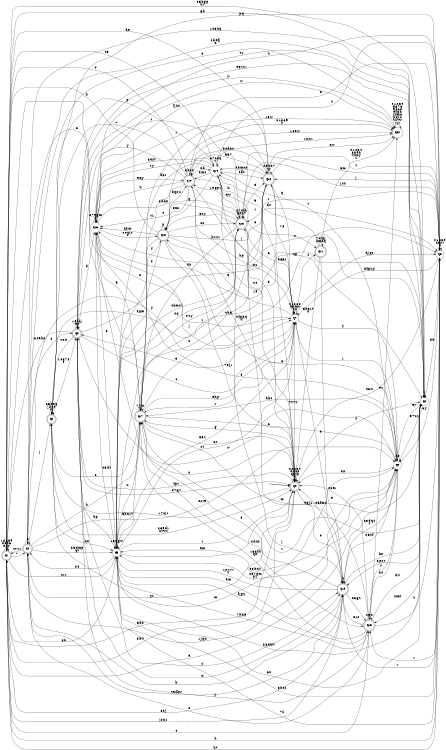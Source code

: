 digraph BlueStar {
__start0 [style = invis, shape = none, label = "", width = 0, height = 0];

rankdir=LR;
size="8,5";

s0 [style="rounded,filled", color="black", fillcolor="white" shape="doublecircle", label="q0"];
s1 [style="rounded,filled", color="black", fillcolor="white" shape="doublecircle", label="q1"];
s2 [style="rounded,filled", color="black", fillcolor="white" shape="doublecircle", label="q2"];
s3 [style="rounded,filled", color="black", fillcolor="white" shape="doublecircle", label="q3"];
s4 [style="rounded,filled", color="black", fillcolor="white" shape="doublecircle", label="q4"];
s5 [style="filled", color="black", fillcolor="white" shape="circle", label="q5"];
s6 [style="filled", color="black", fillcolor="white" shape="circle", label="q6"];
s7 [style="filled", color="black", fillcolor="white" shape="circle", label="q7"];
s8 [style="filled", color="black", fillcolor="white" shape="circle", label="q8"];
s9 [style="filled", color="black", fillcolor="white" shape="circle", label="q9"];
s10 [style="rounded,filled", color="black", fillcolor="white" shape="doublecircle", label="q10"];
s11 [style="rounded,filled", color="black", fillcolor="white" shape="doublecircle", label="q11"];
s12 [style="rounded,filled", color="black", fillcolor="white" shape="doublecircle", label="q12"];
s13 [style="rounded,filled", color="black", fillcolor="white" shape="doublecircle", label="q13"];
s14 [style="filled", color="black", fillcolor="white" shape="circle", label="q14"];
s15 [style="rounded,filled", color="black", fillcolor="white" shape="doublecircle", label="q15"];
s16 [style="filled", color="black", fillcolor="white" shape="circle", label="q16"];
s17 [style="rounded,filled", color="black", fillcolor="white" shape="doublecircle", label="q17"];
s18 [style="rounded,filled", color="black", fillcolor="white" shape="doublecircle", label="q18"];
s19 [style="rounded,filled", color="black", fillcolor="white" shape="doublecircle", label="q19"];
s20 [style="filled", color="black", fillcolor="white" shape="circle", label="q20"];
subgraph cluster_main { 
	graph [pad=".75", ranksep="0.15", nodesep="0.15"];
	 style=invis; 
	__start0 -> s0 [penwidth=2];
}
s0 -> s0 [label="3,4,6,8,9\nd,h,k,n\nq,s,t,u\nw"];
s0 -> s1 [label="5,b,x"];
s0 -> s2 [label="1,7,c,j,r"];
s0 -> s3 [label="f,p,v"];
s0 -> s4 [label="y,z"];
s0 -> s5 [label="e,m"];
s0 -> s8 [label="2"];
s0 -> s10 [label="0"];
s0 -> s17 [label="g"];
s1 -> s0 [label="3,k,w"];
s1 -> s1 [label="1,2,4,6,9\nd,e,f,m\nn,q,y"];
s1 -> s4 [label="7"];
s1 -> s5 [label="c,r,t"];
s1 -> s6 [label="h"];
s1 -> s8 [label="0,5,b,g,p\nu,v"];
s1 -> s9 [label="8"];
s1 -> s10 [label="j,s,x,z"];
s2 -> s0 [label="2,3,9,d,r\nu,v,w,z"];
s2 -> s2 [label="0,5,b,e,g\nj,k,p,s\nt,y"];
s2 -> s3 [label="1,4,6,7,8\nf"];
s2 -> s5 [label="n,x"];
s2 -> s8 [label="c,h,q"];
s2 -> s9 [label="m"];
s3 -> s0 [label="0,7,q,v"];
s3 -> s1 [label="3,4,9,k,s"];
s3 -> s2 [label="2,5,6"];
s3 -> s3 [label="1,e,f,h,j\nm,t"];
s3 -> s5 [label="b,p"];
s3 -> s6 [label="n,u"];
s3 -> s7 [label="c"];
s3 -> s8 [label="8,g,r,x,z"];
s3 -> s10 [label="y"];
s3 -> s16 [label="d"];
s3 -> s20 [label="w"];
s4 -> s1 [label="c,s,u,z"];
s4 -> s2 [label="j"];
s4 -> s3 [label="2"];
s4 -> s4 [label="6"];
s4 -> s5 [label="0,3,d,m,p\nq,t"];
s4 -> s7 [label="y"];
s4 -> s8 [label="1,4,5,b,g"];
s4 -> s9 [label="n,r,v,x"];
s4 -> s10 [label="7,e,f,k,w"];
s4 -> s13 [label="8"];
s4 -> s17 [label="h"];
s4 -> s20 [label="9"];
s5 -> s0 [label="r"];
s5 -> s1 [label="8,h"];
s5 -> s4 [label="2,c"];
s5 -> s5 [label="1,5,d,g,w\nz"];
s5 -> s6 [label="7,k"];
s5 -> s7 [label="s,t"];
s5 -> s8 [label="6,x"];
s5 -> s9 [label="0,3,b,n,v"];
s5 -> s10 [label="9,m"];
s5 -> s13 [label="f,j,p,y"];
s5 -> s15 [label="4,q"];
s5 -> s16 [label="e"];
s5 -> s17 [label="u"];
s6 -> s0 [label="4,6,w"];
s6 -> s1 [label="h,t"];
s6 -> s2 [label="p,q"];
s6 -> s5 [label="8,b,c,z"];
s6 -> s6 [label="0,1,2,3,9\nk,n,s,v\nx"];
s6 -> s7 [label="d,f,g,u,y"];
s6 -> s12 [label="j"];
s6 -> s13 [label="7"];
s6 -> s15 [label="5,m"];
s6 -> s16 [label="r"];
s6 -> s19 [label="e"];
s7 -> s0 [label="4,c,w,y"];
s7 -> s1 [label="n"];
s7 -> s3 [label="3"];
s7 -> s5 [label="5,9,z"];
s7 -> s6 [label="d,j,q,t"];
s7 -> s7 [label="0,1,2,6,8\nb,k,m,u\nv,x"];
s7 -> s9 [label="f"];
s7 -> s11 [label="s"];
s7 -> s12 [label="7,e"];
s7 -> s17 [label="r"];
s7 -> s18 [label="g"];
s7 -> s19 [label="h,p"];
s8 -> s1 [label="g,h"];
s8 -> s3 [label="c,y"];
s8 -> s4 [label="0,b,e,f,j\nn"];
s8 -> s5 [label="2,6,d,k,w"];
s8 -> s6 [label="8,q"];
s8 -> s8 [label="v"];
s8 -> s9 [label="5,7,u,z"];
s8 -> s10 [label="3,p,s,t"];
s8 -> s13 [label="4,m,x"];
s8 -> s16 [label="1,9"];
s8 -> s17 [label="r"];
s9 -> s0 [label="0,n"];
s9 -> s3 [label="w"];
s9 -> s4 [label="1,j,q,x"];
s9 -> s5 [label="4,5,7,g,m\np,z"];
s9 -> s6 [label="6,y"];
s9 -> s7 [label="r"];
s9 -> s8 [label="9,v"];
s9 -> s9 [label="d,e"];
s9 -> s10 [label="2,3,c,f"];
s9 -> s13 [label="h,u"];
s9 -> s14 [label="t"];
s9 -> s16 [label="8"];
s9 -> s17 [label="b,k,s"];
s10 -> s0 [label="4,5,f,m,u"];
s10 -> s1 [label="8,c,j"];
s10 -> s3 [label="n"];
s10 -> s4 [label="h"];
s10 -> s5 [label="1,p,r,v,w\ny"];
s10 -> s6 [label="7"];
s10 -> s7 [label="9"];
s10 -> s8 [label="b,x"];
s10 -> s9 [label="2,3,d,q,s\nt"];
s10 -> s10 [label="k"];
s10 -> s13 [label="0,6,g,z"];
s10 -> s17 [label="e"];
s11 -> s0 [label="5,b,p,r,t\nu"];
s11 -> s10 [label="e"];
s11 -> s11 [label="7,c,f,g,j\nk,m,n,q"];
s11 -> s14 [label="d,s"];
s11 -> s20 [label="0,1,2,3,4\n6,8,9,h\nv,w,x,y\nz"];
s12 -> s0 [label="8,g,p,r"];
s12 -> s1 [label="d,e"];
s12 -> s5 [label="0"];
s12 -> s6 [label="t"];
s12 -> s7 [label="q"];
s12 -> s12 [label="2,3,b,c,v\nx,y"];
s12 -> s14 [label="4,h,m,n,s"];
s12 -> s15 [label="1"];
s12 -> s16 [label="f,j,k,u"];
s12 -> s17 [label="z"];
s12 -> s19 [label="5,6,7"];
s12 -> s20 [label="9,w"];
s13 -> s0 [label="0,c,m"];
s13 -> s1 [label="4"];
s13 -> s3 [label="y"];
s13 -> s5 [label="7,b,h,p"];
s13 -> s6 [label="u"];
s13 -> s8 [label="d,w"];
s13 -> s9 [label="v"];
s13 -> s10 [label="3,r,s"];
s13 -> s13 [label="2,5,n"];
s13 -> s15 [label="e,g,j,z"];
s13 -> s17 [label="1,6,8,f,k\nq,x"];
s13 -> s20 [label="9,t"];
s14 -> s0 [label="0,9"];
s14 -> s1 [label="4,8"];
s14 -> s2 [label="p"];
s14 -> s5 [label="b,h,r"];
s14 -> s6 [label="u"];
s14 -> s7 [label="5"];
s14 -> s10 [label="j"];
s14 -> s12 [label="2,f,k"];
s14 -> s14 [label="6,7,c,d,q\nv"];
s14 -> s15 [label="e,w"];
s14 -> s16 [label="t,y"];
s14 -> s18 [label="g"];
s14 -> s19 [label="3,m,s"];
s14 -> s20 [label="1,n,x,z"];
s15 -> s0 [label="5"];
s15 -> s3 [label="r"];
s15 -> s5 [label="4,b,m,w"];
s15 -> s6 [label="j,t,x"];
s15 -> s7 [label="6"];
s15 -> s12 [label="3"];
s15 -> s14 [label="k"];
s15 -> s15 [label="2,7,c,f,h\nq,s,u,v"];
s15 -> s16 [label="0"];
s15 -> s17 [label="d,n"];
s15 -> s18 [label="8,e,y"];
s15 -> s19 [label="1,9,g,p,z"];
s16 -> s0 [label="0"];
s16 -> s5 [label="2,5,k,z"];
s16 -> s6 [label="u"];
s16 -> s7 [label="j"];
s16 -> s12 [label="1"];
s16 -> s14 [label="3,d,f,v"];
s16 -> s15 [label="8,b,h,x"];
s16 -> s16 [label="6,7,e,g,m\np"];
s16 -> s18 [label="4,c,q,r,s\nt"];
s16 -> s19 [label="9,n,y"];
s16 -> s20 [label="w"];
s17 -> s0 [label="3,z"];
s17 -> s1 [label="8"];
s17 -> s2 [label="c"];
s17 -> s5 [label="5,b,n,r,v"];
s17 -> s6 [label="4,g"];
s17 -> s7 [label="e,h,p"];
s17 -> s8 [label="m"];
s17 -> s9 [label="6"];
s17 -> s13 [label="2,d,k,s"];
s17 -> s15 [label="0,u,y"];
s17 -> s16 [label="q"];
s17 -> s17 [label="7,j,t,x"];
s17 -> s18 [label="f"];
s17 -> s20 [label="1,9,w"];
s18 -> s0 [label="7,8,j,r"];
s18 -> s1 [label="h"];
s18 -> s5 [label="5,g,m"];
s18 -> s8 [label="4"];
s18 -> s9 [label="e"];
s18 -> s12 [label="k,t,w,z"];
s18 -> s15 [label="c,n"];
s18 -> s16 [label="b,f,v,x"];
s18 -> s17 [label="2"];
s18 -> s18 [label="p"];
s18 -> s19 [label="d,q,s,u"];
s18 -> s20 [label="0,1,3,6,9\ny"];
s19 -> s0 [label="0,f,g,p,q\nu"];
s19 -> s1 [label="4"];
s19 -> s2 [label="7"];
s19 -> s3 [label="y"];
s19 -> s5 [label="v,z"];
s19 -> s7 [label="j"];
s19 -> s11 [label="e"];
s19 -> s12 [label="6,c,d,n,s"];
s19 -> s14 [label="2,h"];
s19 -> s16 [label="k"];
s19 -> s18 [label="5,m,r"];
s19 -> s19 [label="3,b,t,x"];
s19 -> s20 [label="1,8,9,w"];
s20 -> s20 [label="0,1,2,3,4\n5,6,7,8\n9,b,c,d\ne,f,g,h\nj,k,m,n\np,q,r,s\nt,u,v,w\nx,y,z"];

}